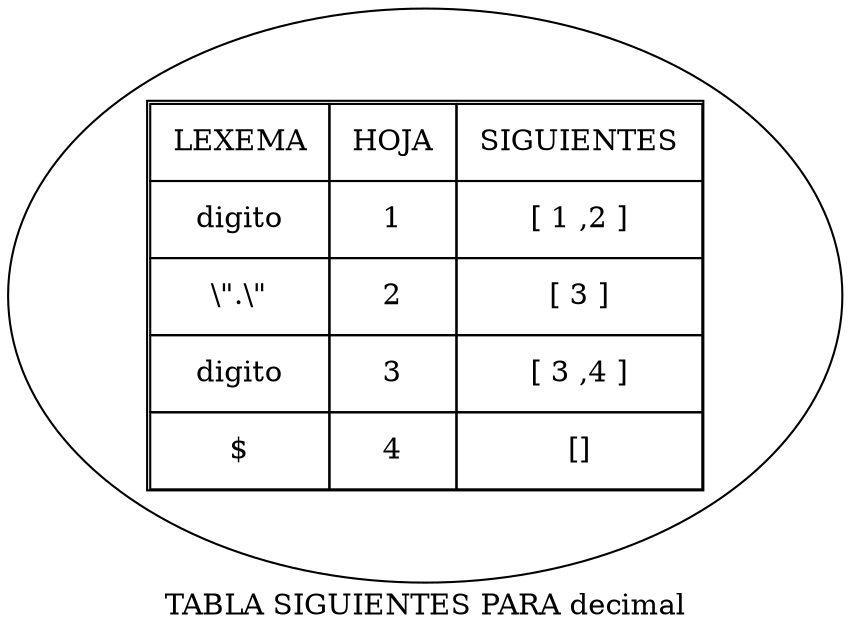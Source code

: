 digraph G {
label = "TABLA SIGUIENTES PARA decimal"
a0 [label=<
 <TABLE cellspacing="0" cellpadding="10">
<TR>
<TD>LEXEMA</TD>
<TD>HOJA</TD>
<TD>SIGUIENTES</TD>
</TR>
<TR>
<TD>digito</TD>
<TD>1</TD>
<TD>[ 1 ,2 ]</TD>
</TR>
<TR>
<TD>\".\"</TD>
<TD>2</TD>
<TD>[ 3 ]</TD>
</TR>
<TR>
<TD>digito</TD>
<TD>3</TD>
<TD>[ 3 ,4 ]</TD>
</TR>
<TR>
<TD>$</TD>
<TD>4</TD>
<TD>[]</TD>
</TR>
</TABLE>>];
}
